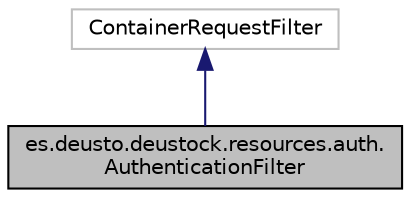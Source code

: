 digraph "es.deusto.deustock.resources.auth.AuthenticationFilter"
{
 // LATEX_PDF_SIZE
  edge [fontname="Helvetica",fontsize="10",labelfontname="Helvetica",labelfontsize="10"];
  node [fontname="Helvetica",fontsize="10",shape=record];
  Node1 [label="es.deusto.deustock.resources.auth.\lAuthenticationFilter",height=0.2,width=0.4,color="black", fillcolor="grey75", style="filled", fontcolor="black",tooltip=" "];
  Node2 -> Node1 [dir="back",color="midnightblue",fontsize="10",style="solid",fontname="Helvetica"];
  Node2 [label="ContainerRequestFilter",height=0.2,width=0.4,color="grey75", fillcolor="white", style="filled",tooltip=" "];
}
